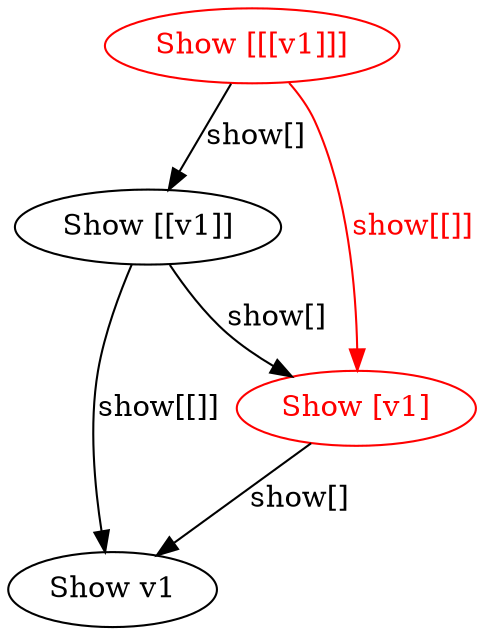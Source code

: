digraph fgl {
        0 [label = "Show [[[v1]]]", color="red", fontcolor= "red"]
        1 [label = "Show [[v1]]"]
        2 [label = "Show [v1]", color="red", fontcolor= "red"]
        3 [label = "Show v1"]

        0 -> 1 [label = "show[]"]
        0 -> 2 [label = "show[[]]", color="red", fontcolor= "red"]
        1 -> 2 [label = "show[]"]
        1 -> 3 [label = "show[[]]"]
        2 -> 3 [label = "show[]"]
}
